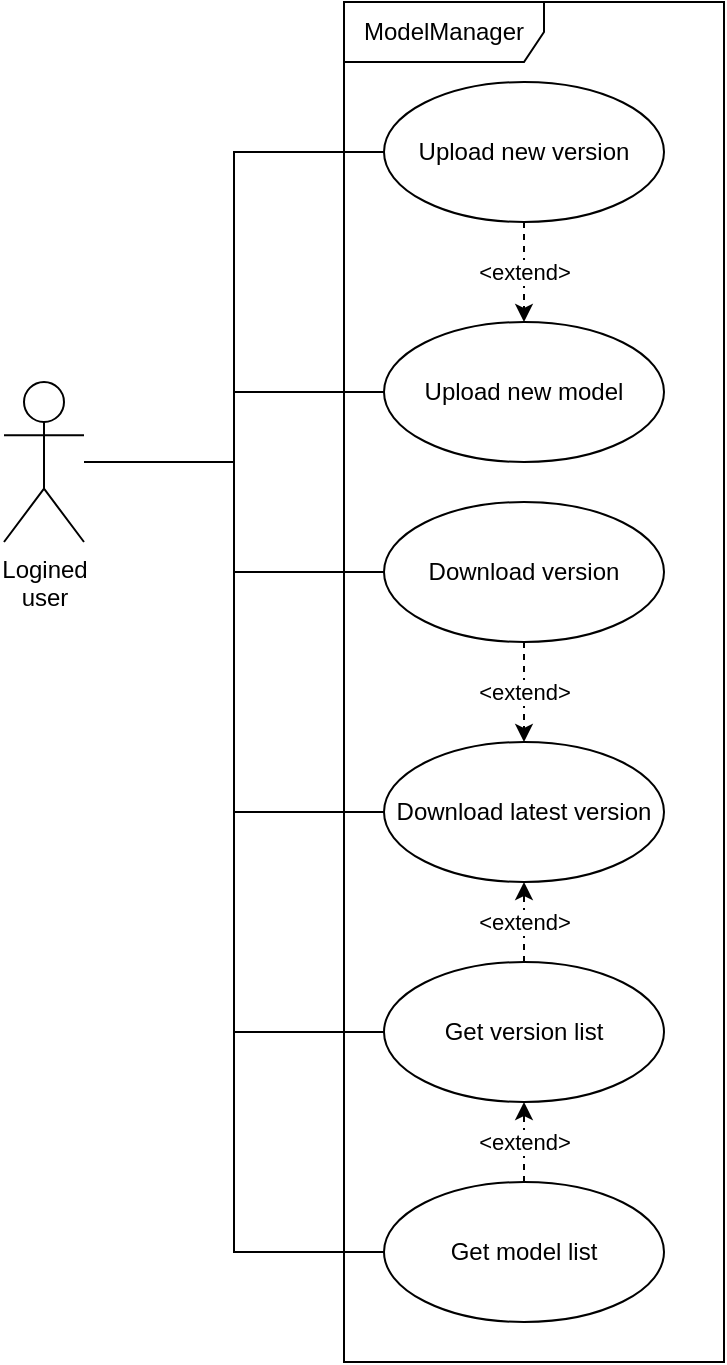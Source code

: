 <mxfile version="13.0.9" type="device"><diagram id="u3EzTZ2XaQrAqygNX2eg" name="Page-1"><mxGraphModel dx="746" dy="771" grid="1" gridSize="10" guides="1" tooltips="1" connect="1" arrows="1" fold="1" page="1" pageScale="1" pageWidth="827" pageHeight="1169" math="0" shadow="0"><root><mxCell id="0"/><mxCell id="1" parent="0"/><mxCell id="uOaXleq1SGQD7TXle4Sr-11" value="ModelManager" style="shape=umlFrame;whiteSpace=wrap;html=1;width=100;height=30;" vertex="1" parent="1"><mxGeometry x="190" y="70" width="190" height="680" as="geometry"/></mxCell><mxCell id="uOaXleq1SGQD7TXle4Sr-6" style="edgeStyle=orthogonalEdgeStyle;rounded=0;orthogonalLoop=1;jettySize=auto;html=1;endArrow=none;endFill=0;" edge="1" parent="1" source="uOaXleq1SGQD7TXle4Sr-1" target="uOaXleq1SGQD7TXle4Sr-5"><mxGeometry relative="1" as="geometry"/></mxCell><mxCell id="uOaXleq1SGQD7TXle4Sr-18" style="edgeStyle=orthogonalEdgeStyle;rounded=0;orthogonalLoop=1;jettySize=auto;html=1;entryX=0;entryY=0.5;entryDx=0;entryDy=0;endArrow=none;endFill=0;" edge="1" parent="1" source="uOaXleq1SGQD7TXle4Sr-1" target="uOaXleq1SGQD7TXle4Sr-9"><mxGeometry relative="1" as="geometry"/></mxCell><mxCell id="uOaXleq1SGQD7TXle4Sr-22" style="edgeStyle=orthogonalEdgeStyle;rounded=0;orthogonalLoop=1;jettySize=auto;html=1;endArrow=none;endFill=0;" edge="1" parent="1" source="uOaXleq1SGQD7TXle4Sr-1" target="uOaXleq1SGQD7TXle4Sr-19"><mxGeometry relative="1" as="geometry"/></mxCell><mxCell id="uOaXleq1SGQD7TXle4Sr-23" style="edgeStyle=orthogonalEdgeStyle;rounded=0;orthogonalLoop=1;jettySize=auto;html=1;entryX=0;entryY=0.5;entryDx=0;entryDy=0;endArrow=none;endFill=0;" edge="1" parent="1" source="uOaXleq1SGQD7TXle4Sr-1" target="uOaXleq1SGQD7TXle4Sr-20"><mxGeometry relative="1" as="geometry"/></mxCell><mxCell id="uOaXleq1SGQD7TXle4Sr-26" style="edgeStyle=orthogonalEdgeStyle;rounded=0;orthogonalLoop=1;jettySize=auto;html=1;entryX=0;entryY=0.5;entryDx=0;entryDy=0;endArrow=none;endFill=0;" edge="1" parent="1" source="uOaXleq1SGQD7TXle4Sr-1" target="uOaXleq1SGQD7TXle4Sr-24"><mxGeometry relative="1" as="geometry"/></mxCell><mxCell id="uOaXleq1SGQD7TXle4Sr-27" style="edgeStyle=orthogonalEdgeStyle;rounded=0;orthogonalLoop=1;jettySize=auto;html=1;entryX=0;entryY=0.5;entryDx=0;entryDy=0;endArrow=none;endFill=0;" edge="1" parent="1" source="uOaXleq1SGQD7TXle4Sr-1" target="uOaXleq1SGQD7TXle4Sr-25"><mxGeometry relative="1" as="geometry"/></mxCell><mxCell id="uOaXleq1SGQD7TXle4Sr-1" value="Logined&lt;br&gt;user" style="shape=umlActor;verticalLabelPosition=bottom;labelBackgroundColor=#ffffff;verticalAlign=top;html=1;outlineConnect=0;" vertex="1" parent="1"><mxGeometry x="20" y="260" width="40" height="80" as="geometry"/></mxCell><mxCell id="uOaXleq1SGQD7TXle4Sr-5" value="Upload new model" style="ellipse;whiteSpace=wrap;html=1;" vertex="1" parent="1"><mxGeometry x="210" y="230" width="140" height="70" as="geometry"/></mxCell><mxCell id="uOaXleq1SGQD7TXle4Sr-16" value="&amp;lt;extend&amp;gt;" style="edgeStyle=orthogonalEdgeStyle;rounded=0;orthogonalLoop=1;jettySize=auto;html=1;dashed=1;" edge="1" parent="1" source="uOaXleq1SGQD7TXle4Sr-9" target="uOaXleq1SGQD7TXle4Sr-5"><mxGeometry relative="1" as="geometry"/></mxCell><mxCell id="uOaXleq1SGQD7TXle4Sr-9" value="Upload new version" style="ellipse;whiteSpace=wrap;html=1;" vertex="1" parent="1"><mxGeometry x="210" y="110" width="140" height="70" as="geometry"/></mxCell><mxCell id="uOaXleq1SGQD7TXle4Sr-21" value="&amp;lt;extend&amp;gt;" style="edgeStyle=orthogonalEdgeStyle;rounded=0;orthogonalLoop=1;jettySize=auto;html=1;dashed=1;" edge="1" parent="1" source="uOaXleq1SGQD7TXle4Sr-19" target="uOaXleq1SGQD7TXle4Sr-20"><mxGeometry relative="1" as="geometry"/></mxCell><mxCell id="uOaXleq1SGQD7TXle4Sr-19" value="Download version" style="ellipse;whiteSpace=wrap;html=1;" vertex="1" parent="1"><mxGeometry x="210" y="320" width="140" height="70" as="geometry"/></mxCell><mxCell id="uOaXleq1SGQD7TXle4Sr-20" value="Download latest version" style="ellipse;whiteSpace=wrap;html=1;" vertex="1" parent="1"><mxGeometry x="210" y="440" width="140" height="70" as="geometry"/></mxCell><mxCell id="uOaXleq1SGQD7TXle4Sr-28" value="&amp;lt;extend&amp;gt;" style="edgeStyle=orthogonalEdgeStyle;rounded=0;orthogonalLoop=1;jettySize=auto;html=1;entryX=0.5;entryY=1;entryDx=0;entryDy=0;dashed=1;" edge="1" parent="1" source="uOaXleq1SGQD7TXle4Sr-24" target="uOaXleq1SGQD7TXle4Sr-20"><mxGeometry relative="1" as="geometry"/></mxCell><mxCell id="uOaXleq1SGQD7TXle4Sr-24" value="Get version list" style="ellipse;whiteSpace=wrap;html=1;" vertex="1" parent="1"><mxGeometry x="210" y="550" width="140" height="70" as="geometry"/></mxCell><mxCell id="uOaXleq1SGQD7TXle4Sr-29" value="&amp;lt;extend&amp;gt;" style="edgeStyle=orthogonalEdgeStyle;rounded=0;orthogonalLoop=1;jettySize=auto;html=1;entryX=0.5;entryY=1;entryDx=0;entryDy=0;dashed=1;" edge="1" parent="1" source="uOaXleq1SGQD7TXle4Sr-25" target="uOaXleq1SGQD7TXle4Sr-24"><mxGeometry relative="1" as="geometry"/></mxCell><mxCell id="uOaXleq1SGQD7TXle4Sr-25" value="Get model list" style="ellipse;whiteSpace=wrap;html=1;" vertex="1" parent="1"><mxGeometry x="210" y="660" width="140" height="70" as="geometry"/></mxCell></root></mxGraphModel></diagram></mxfile>